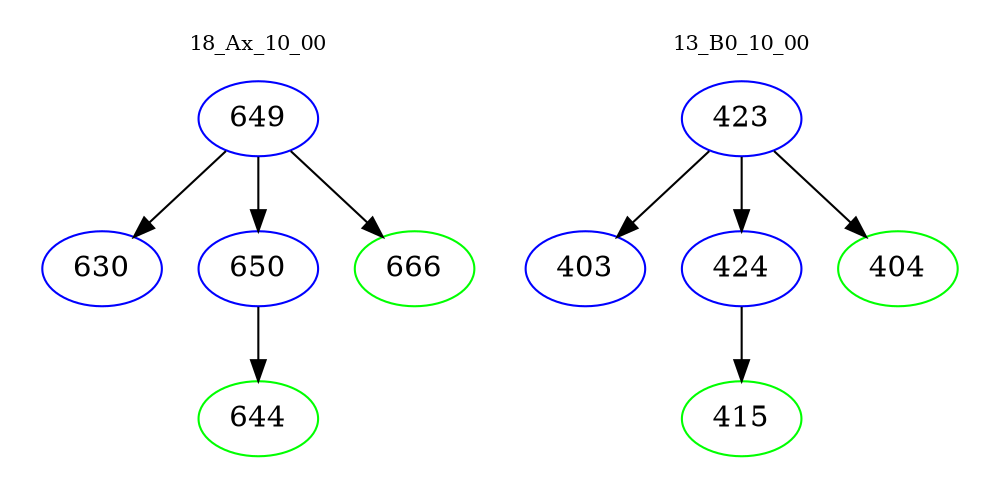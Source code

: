 digraph{
subgraph cluster_0 {
color = white
label = "18_Ax_10_00";
fontsize=10;
T0_649 [label="649", color="blue"]
T0_649 -> T0_630 [color="black"]
T0_630 [label="630", color="blue"]
T0_649 -> T0_650 [color="black"]
T0_650 [label="650", color="blue"]
T0_650 -> T0_644 [color="black"]
T0_644 [label="644", color="green"]
T0_649 -> T0_666 [color="black"]
T0_666 [label="666", color="green"]
}
subgraph cluster_1 {
color = white
label = "13_B0_10_00";
fontsize=10;
T1_423 [label="423", color="blue"]
T1_423 -> T1_403 [color="black"]
T1_403 [label="403", color="blue"]
T1_423 -> T1_424 [color="black"]
T1_424 [label="424", color="blue"]
T1_424 -> T1_415 [color="black"]
T1_415 [label="415", color="green"]
T1_423 -> T1_404 [color="black"]
T1_404 [label="404", color="green"]
}
}
